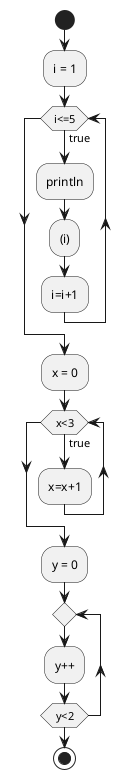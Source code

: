 @startuml
start
:i = 1;
while (i<=5) is (true)
:println;
:(i);
:i=i+1;
endwhile
:x = 0;
while (x<3) is (true)
:x=x+1;
endwhile
:y = 0;
repeat
:y++;
repeat while (y<2)
stop
@enduml
